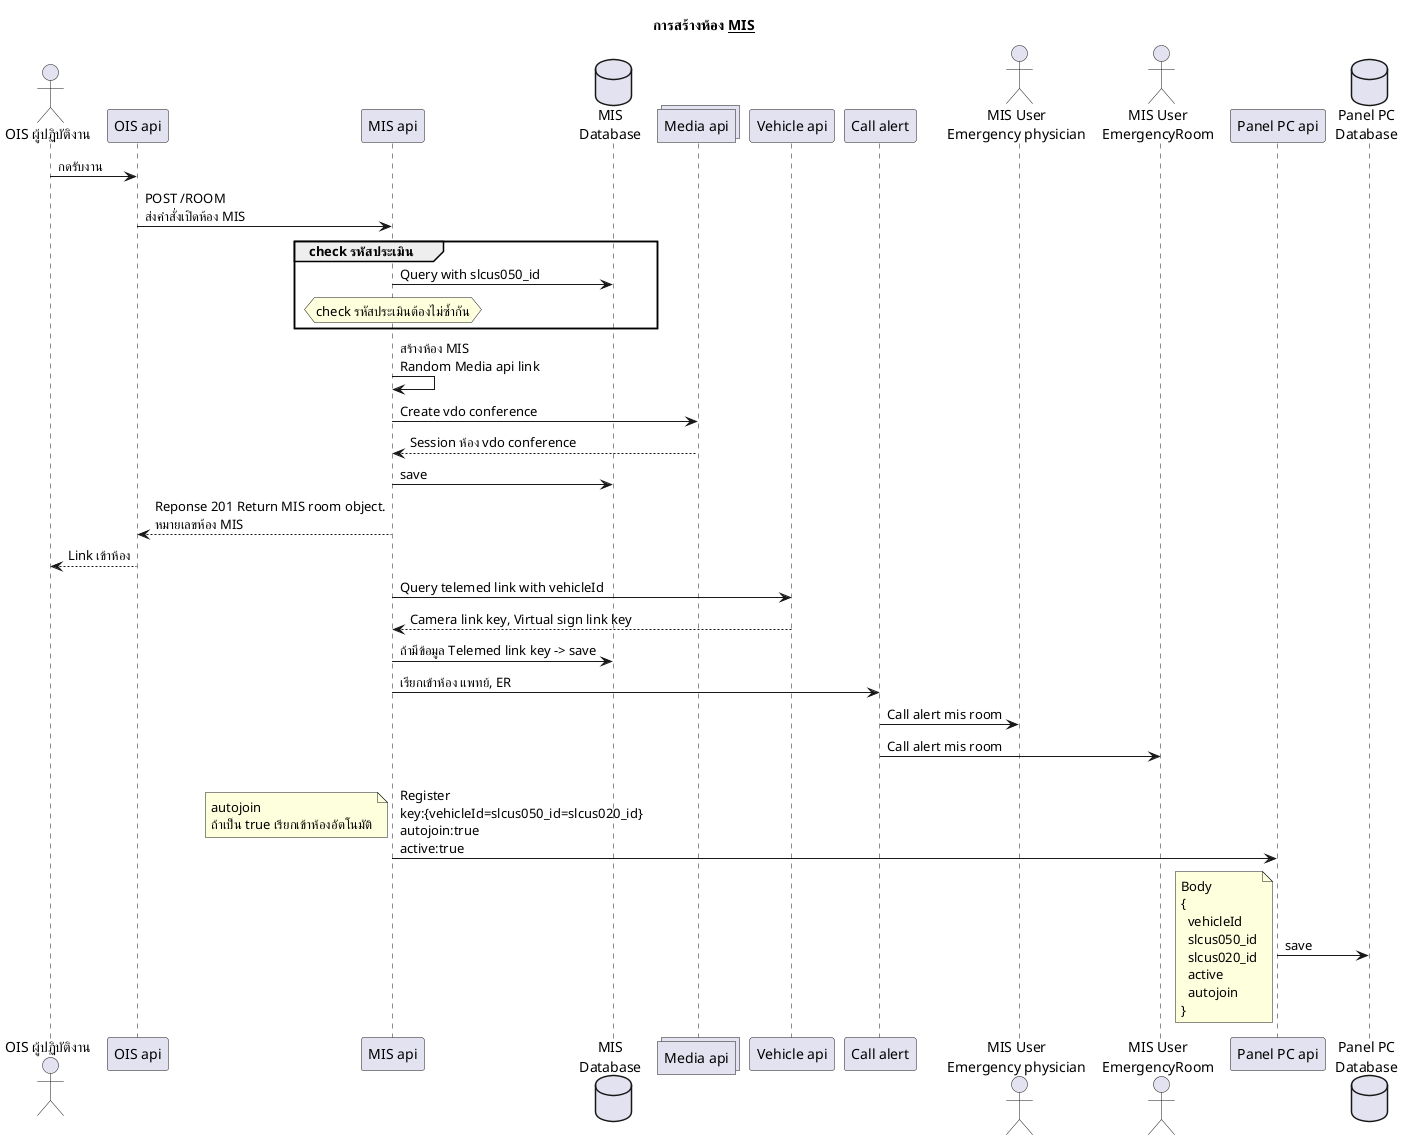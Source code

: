 @startuml
Title การสร้างห้อง __MIS__
  actor "OIS ผู้ปฏิบัติงาน" as OIS
  OIS -> "OIS api": กดรับงาน
  "OIS api"-> "MIS api": POST /ROOM\nส่งคำสั่งเปิดห้อง MIS

  database "MIS\nDatabase" as misdb
  group check รหัสประเมิน
    "MIS api" -> misdb: Query with slcus050_id
    hnote over "MIS api"
      check รหัสประเมินต้องไม่ซ้ำกัน
    endnote
  end
  "MIS api" -> "MIS api": สร้างห้อง MIS\nRandom Media api link

  collections "Media api" as MediaApi
  "MIS api" -> MediaApi: Create vdo conference
  "MIS api" <-- MediaApi: Session ห้อง vdo conference
  "MIS api" -> misdb: save

  "OIS api"<-- "MIS api": Reponse 201 Return MIS room object.\nหมายเลขห้อง MIS
  OIS <-- "OIS api": Link เข้าห้อง

  "MIS api" -> "Vehicle api": Query telemed link with vehicleId
  "MIS api" <-- "Vehicle api": Camera link key, Virtual sign link key
  "MIS api" -> misdb: ถ้ามีข้อมูล Telemed link key -> save
  "MIS api" -> "Call alert": เรียกเข้าห้อง แพทย์, ER

  actor "MIS User\nEmergency physician" as MD
  actor "MIS User\nEmergencyRoom" as ER

  "Call alert" -> MD: Call alert mis room
  "Call alert" -> ER: Call alert mis room

  "MIS api" -> "Panel PC api": \nRegister\nkey:{vehicleId=slcus050_id=slcus020_id}\nautojoin:true\nactive:true
  note left: autojoin\nถ้าเป็น true เรียกเข้าห้องอัตโนมัติ
  database "Panel PC\nDatabase" as paneldb
  "Panel PC api" -> paneldb: save
  note left
    Body
    {
      vehicleId
      slcus050_id
      slcus020_id
      active
      autojoin
    }
  endnote
@enduml

